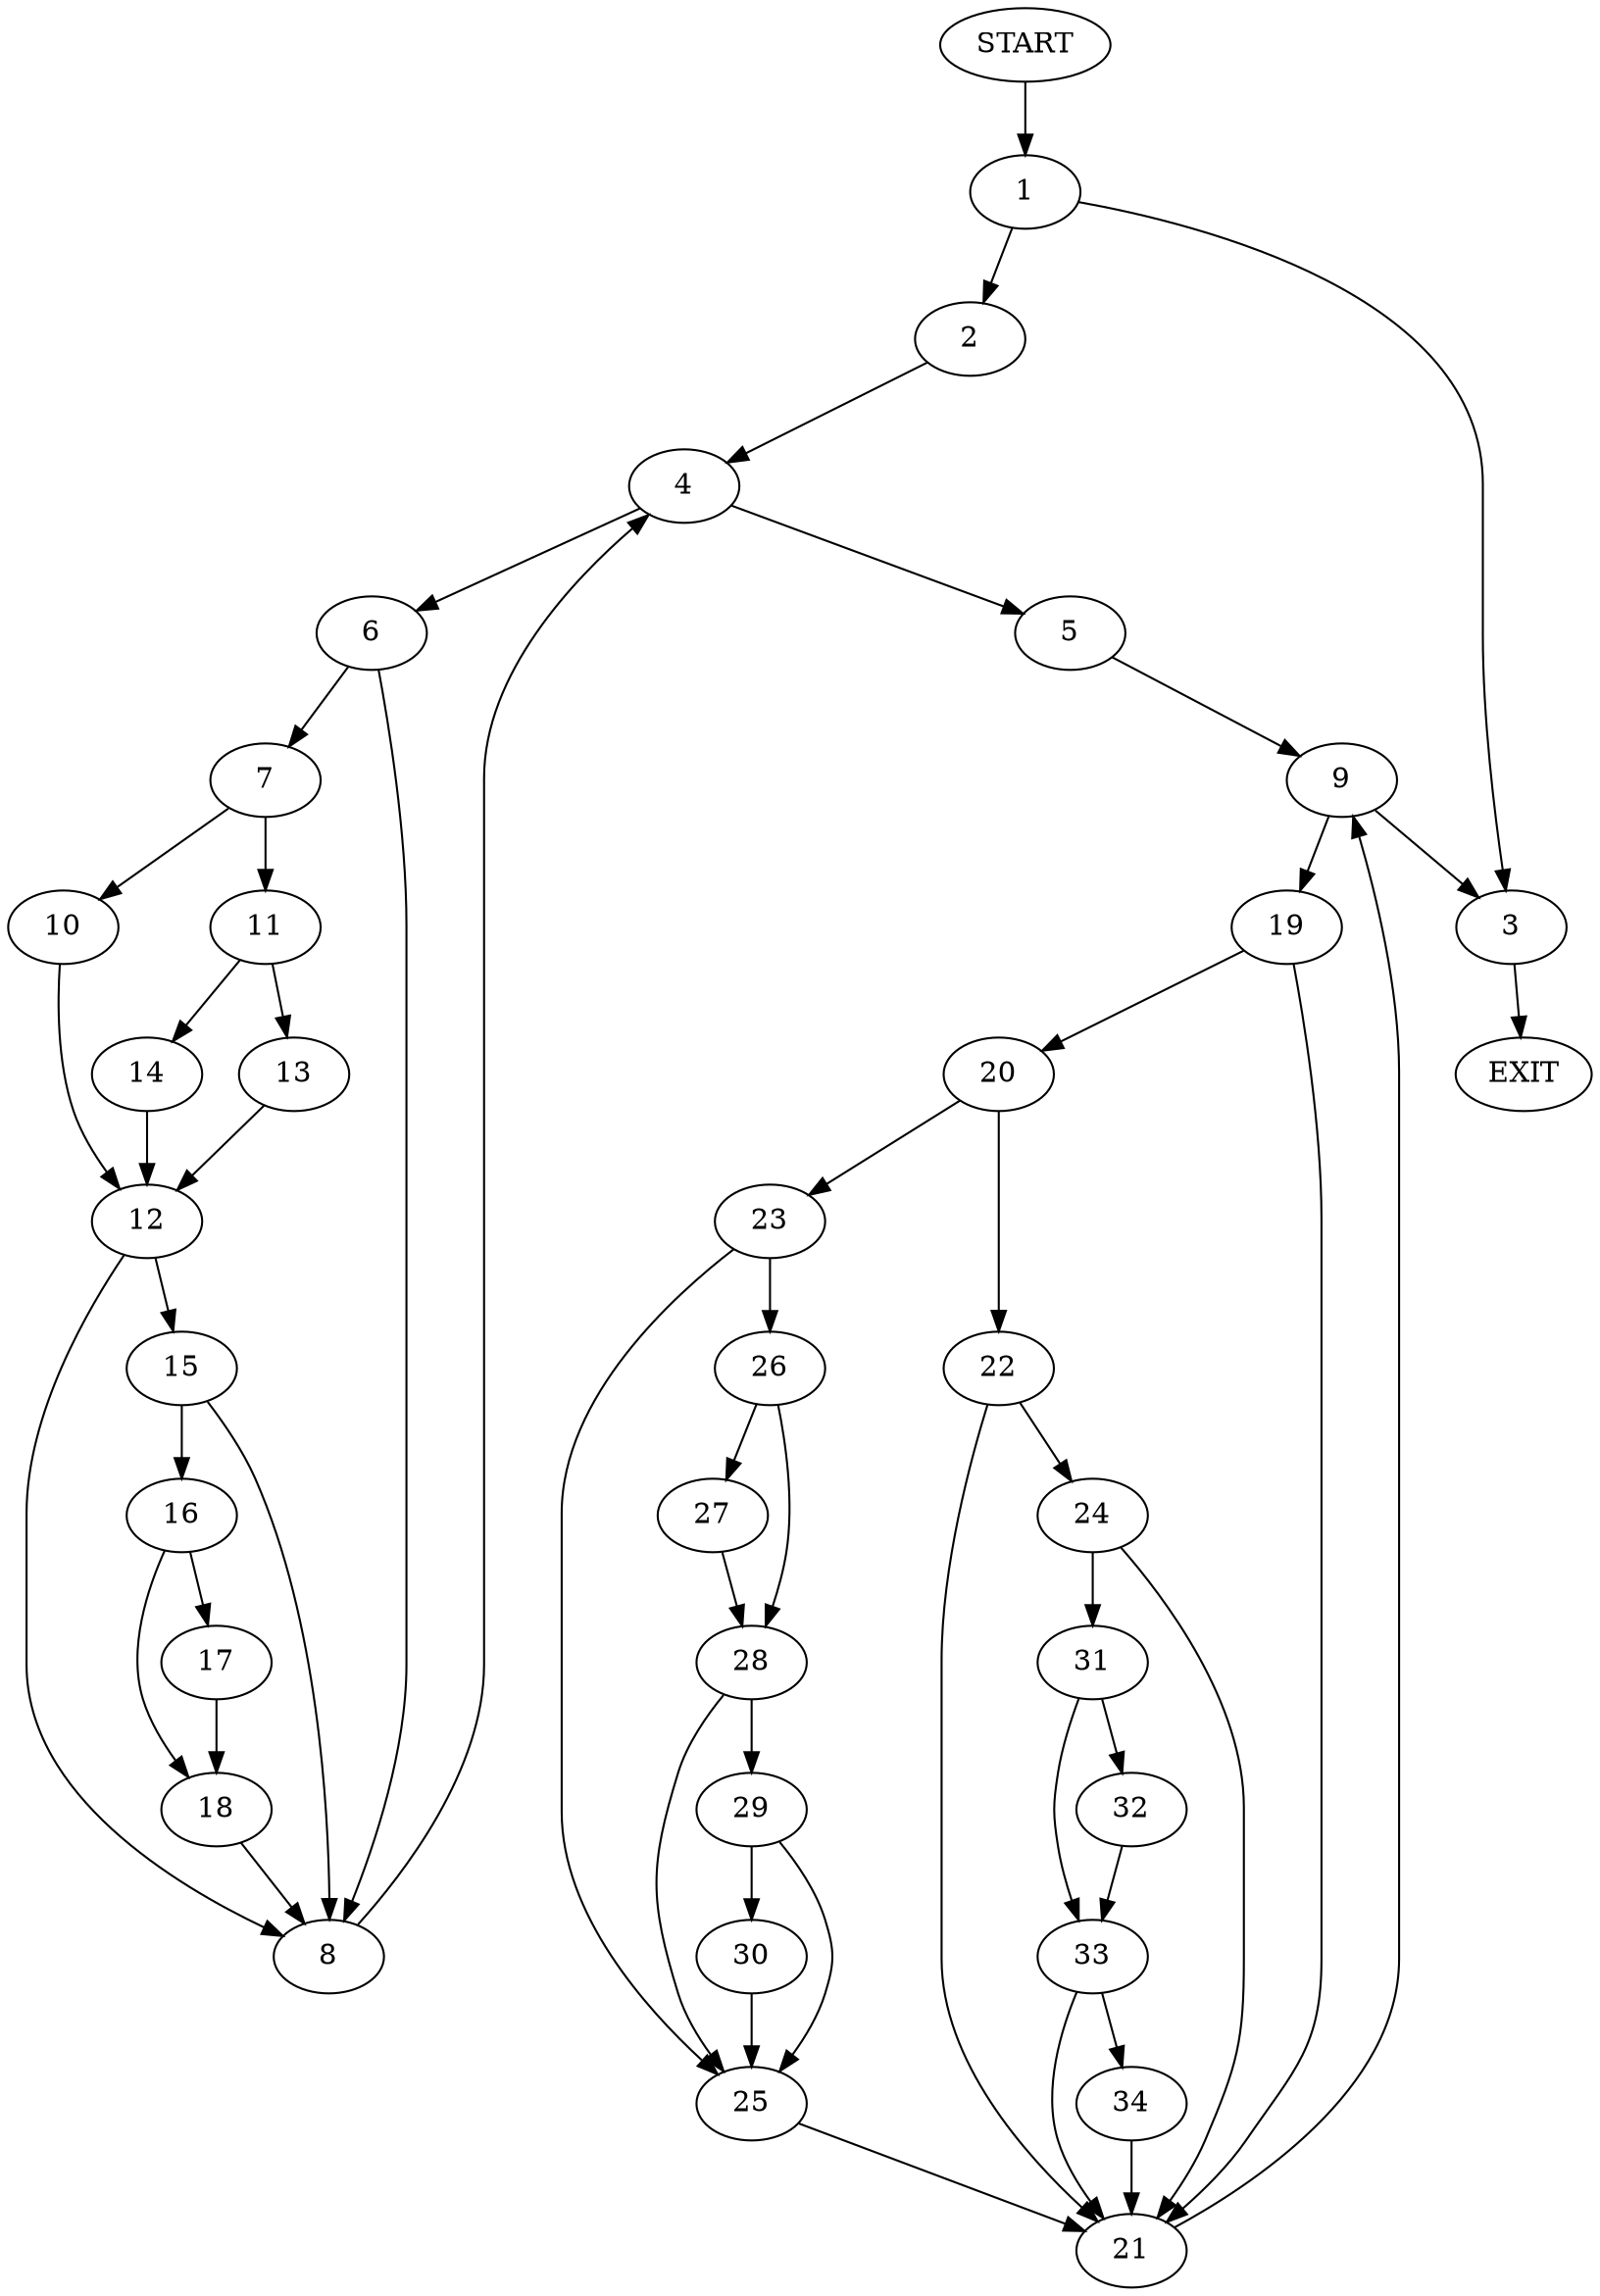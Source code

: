 digraph {
0 [label="START"]
35 [label="EXIT"]
0 -> 1
1 -> 2
1 -> 3
3 -> 35
2 -> 4
4 -> 5
4 -> 6
6 -> 7
6 -> 8
5 -> 9
7 -> 10
7 -> 11
8 -> 4
10 -> 12
11 -> 13
11 -> 14
12 -> 15
12 -> 8
13 -> 12
14 -> 12
15 -> 16
15 -> 8
16 -> 17
16 -> 18
18 -> 8
17 -> 18
9 -> 3
9 -> 19
19 -> 20
19 -> 21
20 -> 22
20 -> 23
21 -> 9
22 -> 21
22 -> 24
23 -> 25
23 -> 26
26 -> 27
26 -> 28
25 -> 21
27 -> 28
28 -> 25
28 -> 29
29 -> 25
29 -> 30
30 -> 25
24 -> 21
24 -> 31
31 -> 32
31 -> 33
33 -> 34
33 -> 21
32 -> 33
34 -> 21
}

